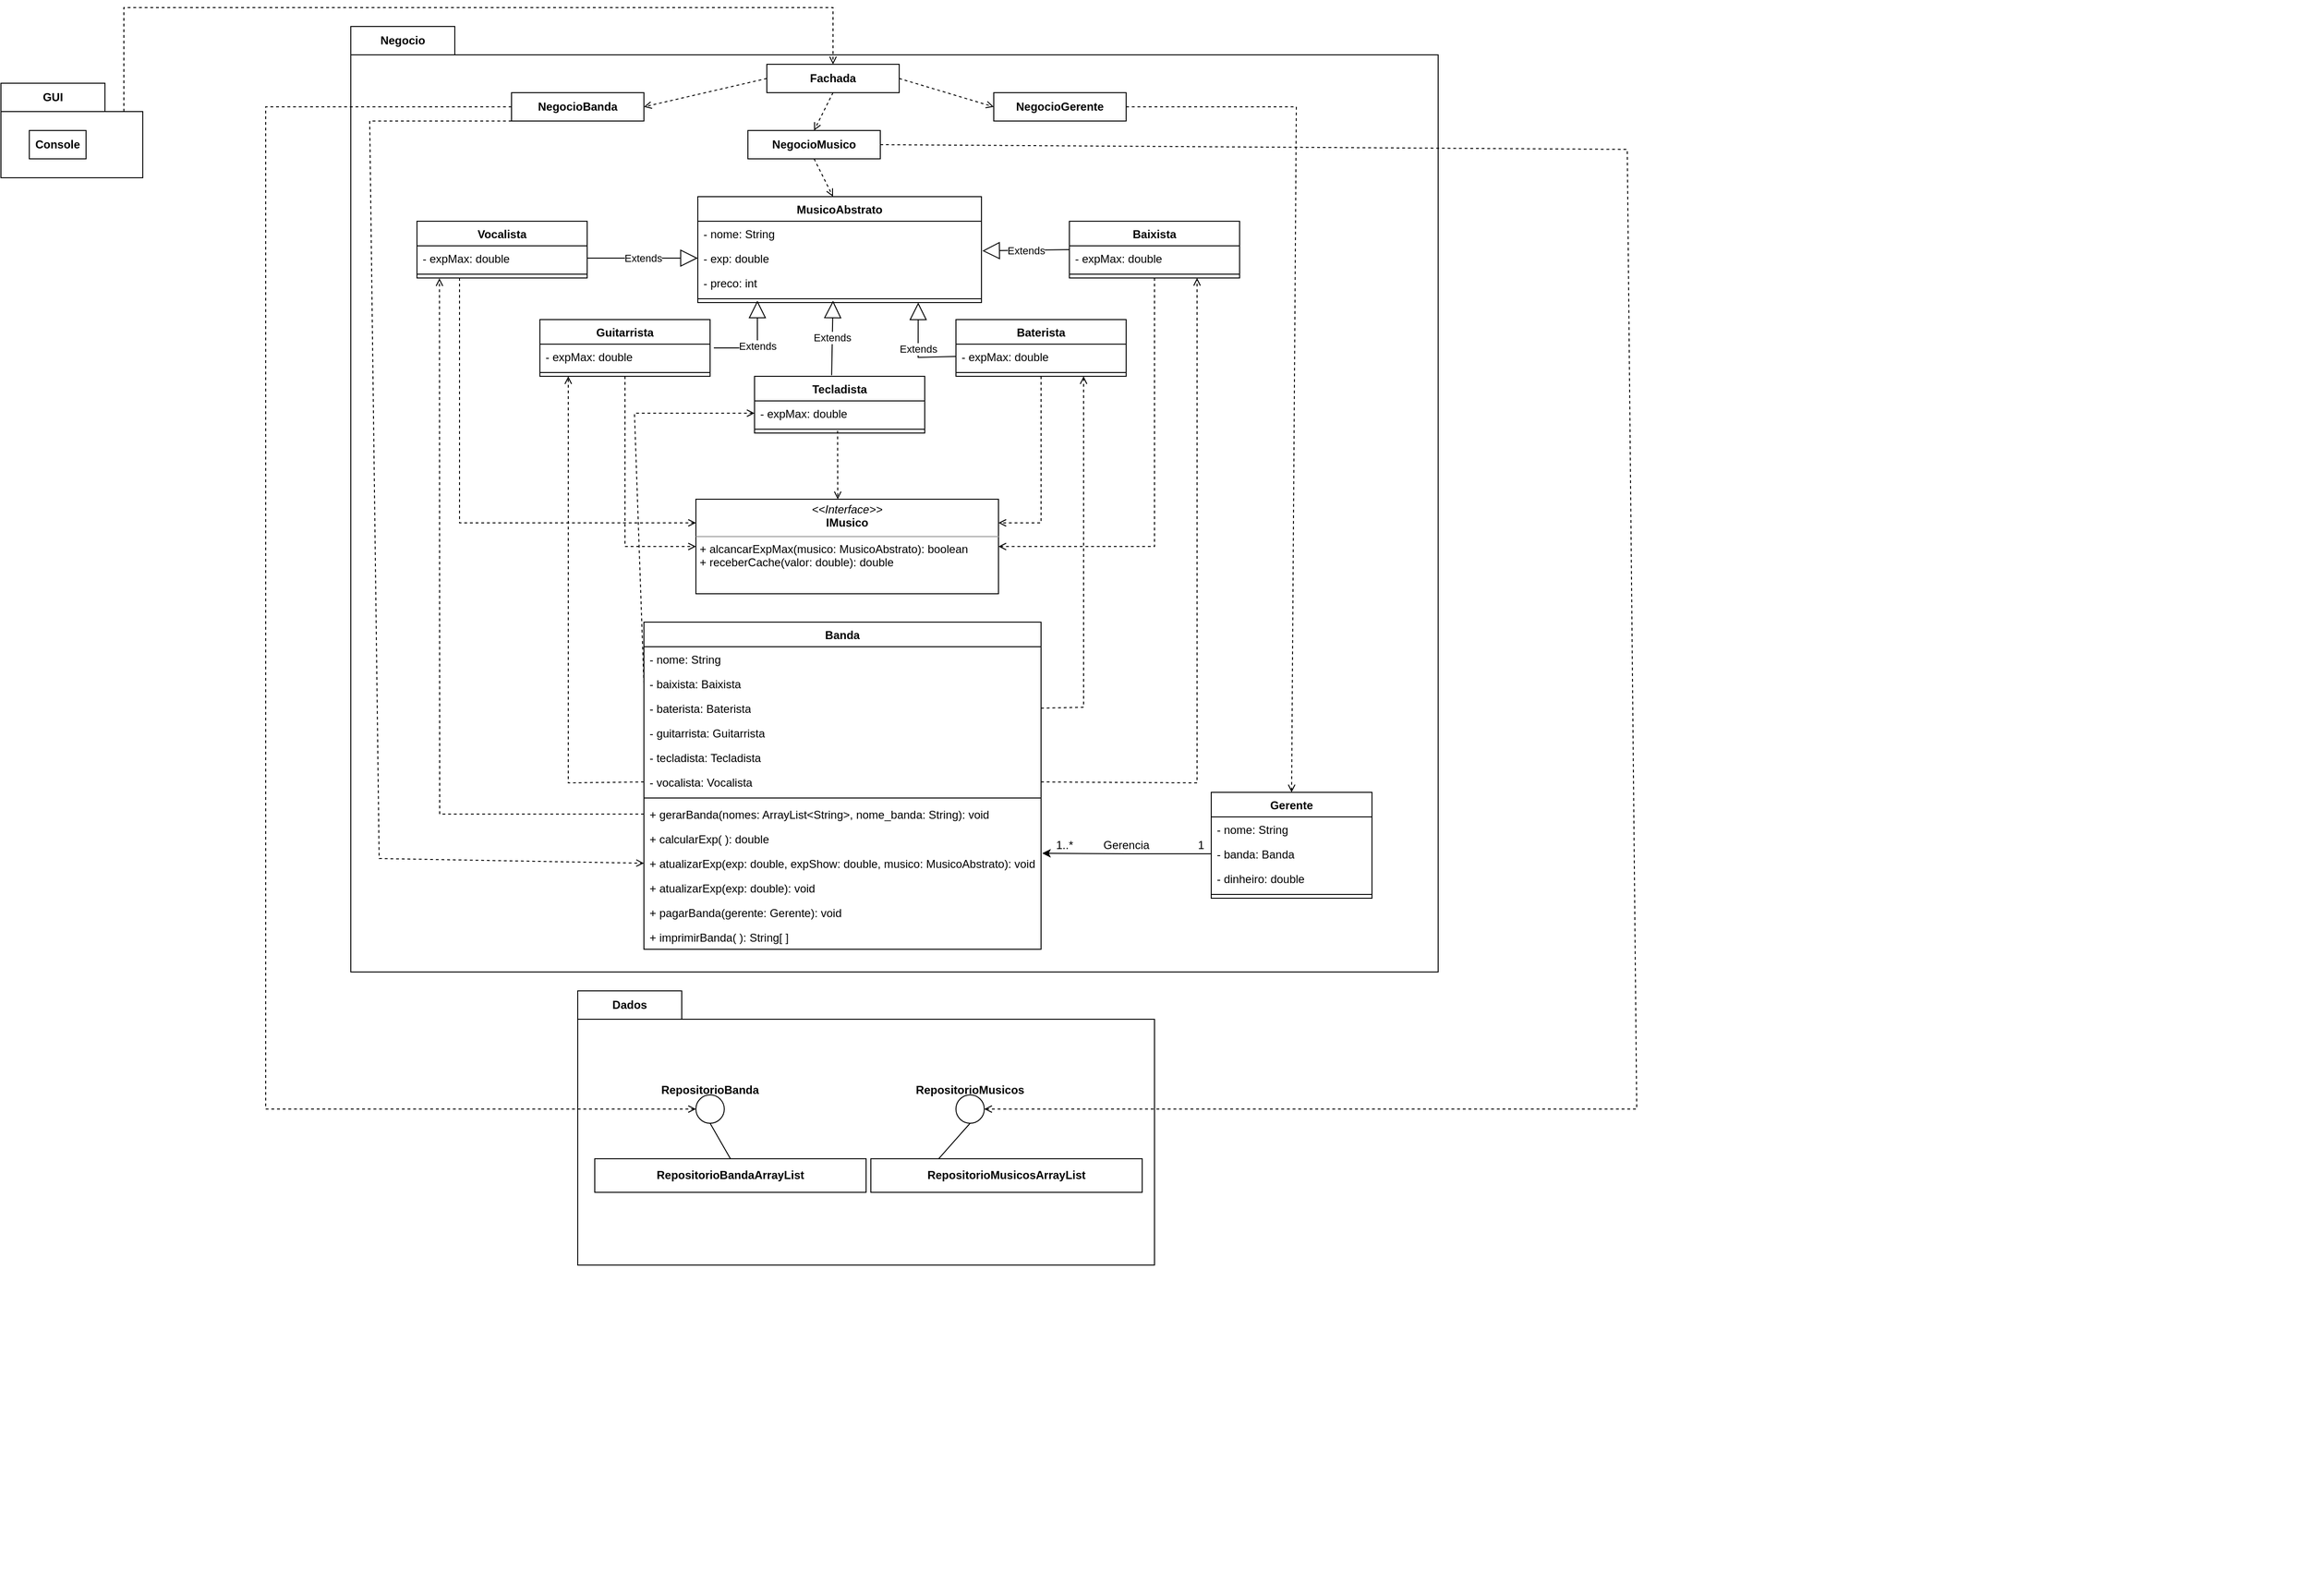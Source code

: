 <mxfile version="21.3.8" type="github">
  <diagram id="C5RBs43oDa-KdzZeNtuy" name="Page-1">
    <mxGraphModel dx="3703" dy="3485" grid="1" gridSize="10" guides="1" tooltips="1" connect="1" arrows="1" fold="1" page="1" pageScale="1" pageWidth="827" pageHeight="1169" math="0" shadow="0">
      <root>
        <mxCell id="WIyWlLk6GJQsqaUBKTNV-0" />
        <mxCell id="WIyWlLk6GJQsqaUBKTNV-1" parent="WIyWlLk6GJQsqaUBKTNV-0" />
        <mxCell id="1obgOibWWzwRihmE5DP7-78" value="Negocio" style="shape=folder;fontStyle=1;tabWidth=110;tabHeight=30;tabPosition=left;html=1;boundedLbl=1;labelInHeader=1;container=1;collapsible=0;whiteSpace=wrap;" vertex="1" parent="WIyWlLk6GJQsqaUBKTNV-1">
          <mxGeometry x="-890" y="-1300" width="1150" height="1000" as="geometry" />
        </mxCell>
        <mxCell id="1obgOibWWzwRihmE5DP7-79" value="" style="html=1;strokeColor=none;resizeWidth=1;resizeHeight=1;fillColor=none;part=1;connectable=0;allowArrows=0;deletable=0;whiteSpace=wrap;" vertex="1" parent="1obgOibWWzwRihmE5DP7-78">
          <mxGeometry width="1150" height="700" relative="1" as="geometry">
            <mxPoint y="30" as="offset" />
          </mxGeometry>
        </mxCell>
        <mxCell id="1obgOibWWzwRihmE5DP7-82" value="NegocioMusico" style="fontStyle=1;whiteSpace=wrap;html=1;" vertex="1" parent="1obgOibWWzwRihmE5DP7-78">
          <mxGeometry x="420" y="110" width="140" height="30" as="geometry" />
        </mxCell>
        <mxCell id="1obgOibWWzwRihmE5DP7-83" value="NegocioGerente" style="fontStyle=1;whiteSpace=wrap;html=1;" vertex="1" parent="1obgOibWWzwRihmE5DP7-78">
          <mxGeometry x="680" y="70" width="140" height="30" as="geometry" />
        </mxCell>
        <mxCell id="1obgOibWWzwRihmE5DP7-81" value="NegocioBanda" style="fontStyle=1;whiteSpace=wrap;html=1;" vertex="1" parent="1obgOibWWzwRihmE5DP7-78">
          <mxGeometry x="170" y="70" width="140" height="30" as="geometry" />
        </mxCell>
        <mxCell id="1obgOibWWzwRihmE5DP7-0" value="MusicoAbstrato" style="swimlane;fontStyle=1;align=center;verticalAlign=top;childLayout=stackLayout;horizontal=1;startSize=26;horizontalStack=0;resizeParent=1;resizeParentMax=0;resizeLast=0;collapsible=1;marginBottom=0;whiteSpace=wrap;html=1;shadow=0;" vertex="1" parent="WIyWlLk6GJQsqaUBKTNV-1">
          <mxGeometry x="-523" y="-1120" width="300" height="112" as="geometry">
            <mxRectangle x="-572" y="-1140" width="318" height="30" as="alternateBounds" />
          </mxGeometry>
        </mxCell>
        <mxCell id="1obgOibWWzwRihmE5DP7-1" value="- nome: String" style="text;strokeColor=none;fillColor=none;align=left;verticalAlign=top;spacingLeft=4;spacingRight=4;overflow=hidden;rotatable=0;points=[[0,0.5],[1,0.5]];portConstraint=eastwest;whiteSpace=wrap;html=1;" vertex="1" parent="1obgOibWWzwRihmE5DP7-0">
          <mxGeometry y="26" width="300" height="26" as="geometry" />
        </mxCell>
        <mxCell id="1obgOibWWzwRihmE5DP7-2" value="- exp: double" style="text;strokeColor=none;fillColor=none;align=left;verticalAlign=top;spacingLeft=4;spacingRight=4;overflow=hidden;rotatable=0;points=[[0,0.5],[1,0.5]];portConstraint=eastwest;whiteSpace=wrap;html=1;" vertex="1" parent="1obgOibWWzwRihmE5DP7-0">
          <mxGeometry y="52" width="300" height="26" as="geometry" />
        </mxCell>
        <mxCell id="1obgOibWWzwRihmE5DP7-3" value="- preco: int" style="text;strokeColor=none;fillColor=none;align=left;verticalAlign=top;spacingLeft=4;spacingRight=4;overflow=hidden;rotatable=0;points=[[0,0.5],[1,0.5]];portConstraint=eastwest;whiteSpace=wrap;html=1;" vertex="1" parent="1obgOibWWzwRihmE5DP7-0">
          <mxGeometry y="78" width="300" height="26" as="geometry" />
        </mxCell>
        <mxCell id="1obgOibWWzwRihmE5DP7-4" value="" style="line;strokeWidth=1;fillColor=none;align=left;verticalAlign=middle;spacingTop=-1;spacingLeft=3;spacingRight=3;rotatable=0;labelPosition=right;points=[];portConstraint=eastwest;strokeColor=inherit;" vertex="1" parent="1obgOibWWzwRihmE5DP7-0">
          <mxGeometry y="104" width="300" height="8" as="geometry" />
        </mxCell>
        <mxCell id="1obgOibWWzwRihmE5DP7-5" value="Tecladista" style="swimlane;fontStyle=1;align=center;verticalAlign=top;childLayout=stackLayout;horizontal=1;startSize=26;horizontalStack=0;resizeParent=1;resizeParentMax=0;resizeLast=0;collapsible=1;marginBottom=0;whiteSpace=wrap;html=1;" vertex="1" parent="WIyWlLk6GJQsqaUBKTNV-1">
          <mxGeometry x="-463" y="-930" width="180" height="60" as="geometry">
            <mxRectangle x="-760" y="-840" width="90" height="30" as="alternateBounds" />
          </mxGeometry>
        </mxCell>
        <mxCell id="1obgOibWWzwRihmE5DP7-6" value="- expMax: double" style="text;strokeColor=none;fillColor=none;align=left;verticalAlign=top;spacingLeft=4;spacingRight=4;overflow=hidden;rotatable=0;points=[[0,0.5],[1,0.5]];portConstraint=eastwest;whiteSpace=wrap;html=1;" vertex="1" parent="1obgOibWWzwRihmE5DP7-5">
          <mxGeometry y="26" width="180" height="26" as="geometry" />
        </mxCell>
        <mxCell id="1obgOibWWzwRihmE5DP7-7" value="" style="line;strokeWidth=1;fillColor=none;align=left;verticalAlign=middle;spacingTop=-1;spacingLeft=3;spacingRight=3;rotatable=0;labelPosition=right;points=[];portConstraint=eastwest;strokeColor=inherit;" vertex="1" parent="1obgOibWWzwRihmE5DP7-5">
          <mxGeometry y="52" width="180" height="8" as="geometry" />
        </mxCell>
        <mxCell id="1obgOibWWzwRihmE5DP7-8" value="Guitarrista" style="swimlane;fontStyle=1;align=center;verticalAlign=top;childLayout=stackLayout;horizontal=1;startSize=26;horizontalStack=0;resizeParent=1;resizeParentMax=0;resizeLast=0;collapsible=1;marginBottom=0;whiteSpace=wrap;html=1;" vertex="1" parent="WIyWlLk6GJQsqaUBKTNV-1">
          <mxGeometry x="-690" y="-990" width="180" height="60" as="geometry">
            <mxRectangle x="-413" y="-830" width="90" height="30" as="alternateBounds" />
          </mxGeometry>
        </mxCell>
        <mxCell id="1obgOibWWzwRihmE5DP7-9" value="- expMax: double" style="text;strokeColor=none;fillColor=none;align=left;verticalAlign=top;spacingLeft=4;spacingRight=4;overflow=hidden;rotatable=0;points=[[0,0.5],[1,0.5]];portConstraint=eastwest;whiteSpace=wrap;html=1;" vertex="1" parent="1obgOibWWzwRihmE5DP7-8">
          <mxGeometry y="26" width="180" height="26" as="geometry" />
        </mxCell>
        <mxCell id="1obgOibWWzwRihmE5DP7-10" value="" style="line;strokeWidth=1;fillColor=none;align=left;verticalAlign=middle;spacingTop=-1;spacingLeft=3;spacingRight=3;rotatable=0;labelPosition=right;points=[];portConstraint=eastwest;strokeColor=inherit;" vertex="1" parent="1obgOibWWzwRihmE5DP7-8">
          <mxGeometry y="52" width="180" height="8" as="geometry" />
        </mxCell>
        <mxCell id="1obgOibWWzwRihmE5DP7-11" value="Baterista" style="swimlane;fontStyle=1;align=center;verticalAlign=top;childLayout=stackLayout;horizontal=1;startSize=26;horizontalStack=0;resizeParent=1;resizeParentMax=0;resizeLast=0;collapsible=1;marginBottom=0;whiteSpace=wrap;html=1;" vertex="1" parent="WIyWlLk6GJQsqaUBKTNV-1">
          <mxGeometry x="-250" y="-990" width="180" height="60" as="geometry">
            <mxRectangle x="-103" y="-1000" width="90" height="30" as="alternateBounds" />
          </mxGeometry>
        </mxCell>
        <mxCell id="1obgOibWWzwRihmE5DP7-12" value="- expMax: double" style="text;strokeColor=none;fillColor=none;align=left;verticalAlign=top;spacingLeft=4;spacingRight=4;overflow=hidden;rotatable=0;points=[[0,0.5],[1,0.5]];portConstraint=eastwest;whiteSpace=wrap;html=1;" vertex="1" parent="1obgOibWWzwRihmE5DP7-11">
          <mxGeometry y="26" width="180" height="26" as="geometry" />
        </mxCell>
        <mxCell id="1obgOibWWzwRihmE5DP7-13" value="" style="line;strokeWidth=1;fillColor=none;align=left;verticalAlign=middle;spacingTop=-1;spacingLeft=3;spacingRight=3;rotatable=0;labelPosition=right;points=[];portConstraint=eastwest;strokeColor=inherit;" vertex="1" parent="1obgOibWWzwRihmE5DP7-11">
          <mxGeometry y="52" width="180" height="8" as="geometry" />
        </mxCell>
        <mxCell id="1obgOibWWzwRihmE5DP7-14" value="Vocalista" style="swimlane;fontStyle=1;align=center;verticalAlign=top;childLayout=stackLayout;horizontal=1;startSize=26;horizontalStack=0;resizeParent=1;resizeParentMax=0;resizeLast=0;collapsible=1;marginBottom=0;whiteSpace=wrap;html=1;" vertex="1" parent="WIyWlLk6GJQsqaUBKTNV-1">
          <mxGeometry x="-820" y="-1094" width="180" height="60" as="geometry">
            <mxRectangle x="-568" y="-730" width="90" height="30" as="alternateBounds" />
          </mxGeometry>
        </mxCell>
        <mxCell id="1obgOibWWzwRihmE5DP7-15" value="- expMax: double" style="text;strokeColor=none;fillColor=none;align=left;verticalAlign=top;spacingLeft=4;spacingRight=4;overflow=hidden;rotatable=0;points=[[0,0.5],[1,0.5]];portConstraint=eastwest;whiteSpace=wrap;html=1;" vertex="1" parent="1obgOibWWzwRihmE5DP7-14">
          <mxGeometry y="26" width="180" height="26" as="geometry" />
        </mxCell>
        <mxCell id="1obgOibWWzwRihmE5DP7-16" value="" style="line;strokeWidth=1;fillColor=none;align=left;verticalAlign=middle;spacingTop=-1;spacingLeft=3;spacingRight=3;rotatable=0;labelPosition=right;points=[];portConstraint=eastwest;strokeColor=inherit;" vertex="1" parent="1obgOibWWzwRihmE5DP7-14">
          <mxGeometry y="52" width="180" height="8" as="geometry" />
        </mxCell>
        <mxCell id="1obgOibWWzwRihmE5DP7-17" value="Baixista" style="swimlane;fontStyle=1;align=center;verticalAlign=top;childLayout=stackLayout;horizontal=1;startSize=26;horizontalStack=0;resizeParent=1;resizeParentMax=0;resizeLast=0;collapsible=1;marginBottom=0;whiteSpace=wrap;html=1;" vertex="1" parent="WIyWlLk6GJQsqaUBKTNV-1">
          <mxGeometry x="-130" y="-1094" width="180" height="60" as="geometry">
            <mxRectangle x="-140" y="-1080" width="90" height="30" as="alternateBounds" />
          </mxGeometry>
        </mxCell>
        <mxCell id="1obgOibWWzwRihmE5DP7-18" value="- expMax: double" style="text;strokeColor=none;fillColor=none;align=left;verticalAlign=top;spacingLeft=4;spacingRight=4;overflow=hidden;rotatable=0;points=[[0,0.5],[1,0.5]];portConstraint=eastwest;whiteSpace=wrap;html=1;" vertex="1" parent="1obgOibWWzwRihmE5DP7-17">
          <mxGeometry y="26" width="180" height="26" as="geometry" />
        </mxCell>
        <mxCell id="1obgOibWWzwRihmE5DP7-19" value="" style="line;strokeWidth=1;fillColor=none;align=left;verticalAlign=middle;spacingTop=-1;spacingLeft=3;spacingRight=3;rotatable=0;labelPosition=right;points=[];portConstraint=eastwest;strokeColor=inherit;" vertex="1" parent="1obgOibWWzwRihmE5DP7-17">
          <mxGeometry y="52" width="180" height="8" as="geometry" />
        </mxCell>
        <mxCell id="1obgOibWWzwRihmE5DP7-20" value="Banda" style="swimlane;fontStyle=1;align=center;verticalAlign=top;childLayout=stackLayout;horizontal=1;startSize=26;horizontalStack=0;resizeParent=1;resizeParentMax=0;resizeLast=0;collapsible=1;marginBottom=0;whiteSpace=wrap;html=1;" vertex="1" parent="WIyWlLk6GJQsqaUBKTNV-1">
          <mxGeometry x="-580" y="-670" width="420" height="346" as="geometry">
            <mxRectangle x="-1210" y="-490" width="140" height="30" as="alternateBounds" />
          </mxGeometry>
        </mxCell>
        <mxCell id="1obgOibWWzwRihmE5DP7-21" value="- nome: String" style="text;strokeColor=none;fillColor=none;align=left;verticalAlign=top;spacingLeft=4;spacingRight=4;overflow=hidden;rotatable=0;points=[[0,0.5],[1,0.5]];portConstraint=eastwest;whiteSpace=wrap;html=1;" vertex="1" parent="1obgOibWWzwRihmE5DP7-20">
          <mxGeometry y="26" width="420" height="26" as="geometry" />
        </mxCell>
        <mxCell id="1obgOibWWzwRihmE5DP7-22" value="- baixista: Baixista" style="text;strokeColor=none;fillColor=none;align=left;verticalAlign=top;spacingLeft=4;spacingRight=4;overflow=hidden;rotatable=0;points=[[0,0.5],[1,0.5]];portConstraint=eastwest;whiteSpace=wrap;html=1;" vertex="1" parent="1obgOibWWzwRihmE5DP7-20">
          <mxGeometry y="52" width="420" height="26" as="geometry" />
        </mxCell>
        <mxCell id="1obgOibWWzwRihmE5DP7-23" value="- baterista: Baterista" style="text;strokeColor=none;fillColor=none;align=left;verticalAlign=top;spacingLeft=4;spacingRight=4;overflow=hidden;rotatable=0;points=[[0,0.5],[1,0.5]];portConstraint=eastwest;whiteSpace=wrap;html=1;" vertex="1" parent="1obgOibWWzwRihmE5DP7-20">
          <mxGeometry y="78" width="420" height="26" as="geometry" />
        </mxCell>
        <mxCell id="1obgOibWWzwRihmE5DP7-24" value="- guitarrista: Guitarrista" style="text;strokeColor=none;fillColor=none;align=left;verticalAlign=top;spacingLeft=4;spacingRight=4;overflow=hidden;rotatable=0;points=[[0,0.5],[1,0.5]];portConstraint=eastwest;whiteSpace=wrap;html=1;" vertex="1" parent="1obgOibWWzwRihmE5DP7-20">
          <mxGeometry y="104" width="420" height="26" as="geometry" />
        </mxCell>
        <mxCell id="1obgOibWWzwRihmE5DP7-25" value="- tecladista: Tecladista" style="text;strokeColor=none;fillColor=none;align=left;verticalAlign=top;spacingLeft=4;spacingRight=4;overflow=hidden;rotatable=0;points=[[0,0.5],[1,0.5]];portConstraint=eastwest;whiteSpace=wrap;html=1;" vertex="1" parent="1obgOibWWzwRihmE5DP7-20">
          <mxGeometry y="130" width="420" height="26" as="geometry" />
        </mxCell>
        <mxCell id="1obgOibWWzwRihmE5DP7-26" value="- vocalista: Vocalista" style="text;strokeColor=none;fillColor=none;align=left;verticalAlign=top;spacingLeft=4;spacingRight=4;overflow=hidden;rotatable=0;points=[[0,0.5],[1,0.5]];portConstraint=eastwest;whiteSpace=wrap;html=1;" vertex="1" parent="1obgOibWWzwRihmE5DP7-20">
          <mxGeometry y="156" width="420" height="26" as="geometry" />
        </mxCell>
        <mxCell id="1obgOibWWzwRihmE5DP7-27" value="" style="line;strokeWidth=1;fillColor=none;align=left;verticalAlign=middle;spacingTop=-1;spacingLeft=3;spacingRight=3;rotatable=0;labelPosition=right;points=[];portConstraint=eastwest;strokeColor=inherit;" vertex="1" parent="1obgOibWWzwRihmE5DP7-20">
          <mxGeometry y="182" width="420" height="8" as="geometry" />
        </mxCell>
        <mxCell id="1obgOibWWzwRihmE5DP7-28" value="+ gerarBanda(nomes: ArrayList&amp;lt;String&amp;gt;, nome_banda: String): void" style="text;strokeColor=none;fillColor=none;align=left;verticalAlign=top;spacingLeft=4;spacingRight=4;overflow=hidden;rotatable=0;points=[[0,0.5],[1,0.5]];portConstraint=eastwest;whiteSpace=wrap;html=1;shadow=1;" vertex="1" parent="1obgOibWWzwRihmE5DP7-20">
          <mxGeometry y="190" width="420" height="26" as="geometry" />
        </mxCell>
        <mxCell id="1obgOibWWzwRihmE5DP7-29" value="+ calcularExp( ): double" style="text;strokeColor=none;fillColor=none;align=left;verticalAlign=top;spacingLeft=4;spacingRight=4;overflow=hidden;rotatable=0;points=[[0,0.5],[1,0.5]];portConstraint=eastwest;whiteSpace=wrap;html=1;shadow=1;" vertex="1" parent="1obgOibWWzwRihmE5DP7-20">
          <mxGeometry y="216" width="420" height="26" as="geometry" />
        </mxCell>
        <mxCell id="1obgOibWWzwRihmE5DP7-30" value="+ atualizarExp(exp: double, expShow: double, musico: MusicoAbstrato): void" style="text;strokeColor=none;fillColor=none;align=left;verticalAlign=top;spacingLeft=4;spacingRight=4;overflow=hidden;rotatable=0;points=[[0,0.5],[1,0.5]];portConstraint=eastwest;whiteSpace=wrap;html=1;shadow=1;" vertex="1" parent="1obgOibWWzwRihmE5DP7-20">
          <mxGeometry y="242" width="420" height="26" as="geometry" />
        </mxCell>
        <mxCell id="1obgOibWWzwRihmE5DP7-31" value="+ atualizarExp(exp: double): void" style="text;strokeColor=none;fillColor=none;align=left;verticalAlign=top;spacingLeft=4;spacingRight=4;overflow=hidden;rotatable=0;points=[[0,0.5],[1,0.5]];portConstraint=eastwest;whiteSpace=wrap;html=1;shadow=1;" vertex="1" parent="1obgOibWWzwRihmE5DP7-20">
          <mxGeometry y="268" width="420" height="26" as="geometry" />
        </mxCell>
        <mxCell id="1obgOibWWzwRihmE5DP7-32" value="+ pagarBanda(gerente: Gerente): void" style="text;strokeColor=none;fillColor=none;align=left;verticalAlign=top;spacingLeft=4;spacingRight=4;overflow=hidden;rotatable=0;points=[[0,0.5],[1,0.5]];portConstraint=eastwest;whiteSpace=wrap;html=1;shadow=1;" vertex="1" parent="1obgOibWWzwRihmE5DP7-20">
          <mxGeometry y="294" width="420" height="26" as="geometry" />
        </mxCell>
        <mxCell id="1obgOibWWzwRihmE5DP7-33" value="+ imprimirBanda( ): String[ ]" style="text;strokeColor=none;fillColor=none;align=left;verticalAlign=top;spacingLeft=4;spacingRight=4;overflow=hidden;rotatable=0;points=[[0,0.5],[1,0.5]];portConstraint=eastwest;whiteSpace=wrap;html=1;shadow=1;" vertex="1" parent="1obgOibWWzwRihmE5DP7-20">
          <mxGeometry y="320" width="420" height="26" as="geometry" />
        </mxCell>
        <mxCell id="1obgOibWWzwRihmE5DP7-34" value="Gerente" style="swimlane;fontStyle=1;align=center;verticalAlign=top;childLayout=stackLayout;horizontal=1;startSize=26;horizontalStack=0;resizeParent=1;resizeParentMax=0;resizeLast=0;collapsible=1;marginBottom=0;whiteSpace=wrap;html=1;" vertex="1" parent="WIyWlLk6GJQsqaUBKTNV-1">
          <mxGeometry x="20" y="-490" width="170" height="112" as="geometry">
            <mxRectangle x="-1210" y="-490" width="140" height="30" as="alternateBounds" />
          </mxGeometry>
        </mxCell>
        <mxCell id="1obgOibWWzwRihmE5DP7-35" value="- nome: String" style="text;strokeColor=none;fillColor=none;align=left;verticalAlign=top;spacingLeft=4;spacingRight=4;overflow=hidden;rotatable=0;points=[[0,0.5],[1,0.5]];portConstraint=eastwest;whiteSpace=wrap;html=1;" vertex="1" parent="1obgOibWWzwRihmE5DP7-34">
          <mxGeometry y="26" width="170" height="26" as="geometry" />
        </mxCell>
        <mxCell id="1obgOibWWzwRihmE5DP7-36" value="- banda: Banda" style="text;strokeColor=none;fillColor=none;align=left;verticalAlign=top;spacingLeft=4;spacingRight=4;overflow=hidden;rotatable=0;points=[[0,0.5],[1,0.5]];portConstraint=eastwest;whiteSpace=wrap;html=1;" vertex="1" parent="1obgOibWWzwRihmE5DP7-34">
          <mxGeometry y="52" width="170" height="26" as="geometry" />
        </mxCell>
        <mxCell id="1obgOibWWzwRihmE5DP7-37" value="- dinheiro: double" style="text;strokeColor=none;fillColor=none;align=left;verticalAlign=top;spacingLeft=4;spacingRight=4;overflow=hidden;rotatable=0;points=[[0,0.5],[1,0.5]];portConstraint=eastwest;whiteSpace=wrap;html=1;" vertex="1" parent="1obgOibWWzwRihmE5DP7-34">
          <mxGeometry y="78" width="170" height="26" as="geometry" />
        </mxCell>
        <mxCell id="1obgOibWWzwRihmE5DP7-38" value="" style="line;strokeWidth=1;fillColor=none;align=left;verticalAlign=middle;spacingTop=-1;spacingLeft=3;spacingRight=3;rotatable=0;labelPosition=right;points=[];portConstraint=eastwest;strokeColor=inherit;" vertex="1" parent="1obgOibWWzwRihmE5DP7-34">
          <mxGeometry y="104" width="170" height="8" as="geometry" />
        </mxCell>
        <mxCell id="1obgOibWWzwRihmE5DP7-39" style="edgeStyle=orthogonalEdgeStyle;rounded=0;orthogonalLoop=1;jettySize=auto;html=1;entryX=1.003;entryY=1.095;entryDx=0;entryDy=0;entryPerimeter=0;" edge="1" parent="WIyWlLk6GJQsqaUBKTNV-1" source="1obgOibWWzwRihmE5DP7-36" target="1obgOibWWzwRihmE5DP7-29">
          <mxGeometry relative="1" as="geometry" />
        </mxCell>
        <mxCell id="1obgOibWWzwRihmE5DP7-40" value="Gerencia" style="text;strokeColor=none;fillColor=none;align=left;verticalAlign=middle;spacingLeft=4;spacingRight=4;overflow=hidden;points=[[0,0.5],[1,0.5]];portConstraint=eastwest;rotatable=0;whiteSpace=wrap;html=1;" vertex="1" parent="WIyWlLk6GJQsqaUBKTNV-1">
          <mxGeometry x="-100" y="-449" width="80" height="30" as="geometry" />
        </mxCell>
        <mxCell id="1obgOibWWzwRihmE5DP7-41" value="1" style="text;strokeColor=none;fillColor=none;align=left;verticalAlign=middle;spacingLeft=4;spacingRight=4;overflow=hidden;points=[[0,0.5],[1,0.5]];portConstraint=eastwest;rotatable=0;whiteSpace=wrap;html=1;" vertex="1" parent="WIyWlLk6GJQsqaUBKTNV-1">
          <mxGeometry y="-449" width="80" height="30" as="geometry" />
        </mxCell>
        <mxCell id="1obgOibWWzwRihmE5DP7-42" value="1..*" style="text;strokeColor=none;fillColor=none;align=left;verticalAlign=middle;spacingLeft=4;spacingRight=4;overflow=hidden;points=[[0,0.5],[1,0.5]];portConstraint=eastwest;rotatable=0;whiteSpace=wrap;html=1;" vertex="1" parent="WIyWlLk6GJQsqaUBKTNV-1">
          <mxGeometry x="-150" y="-444" width="110" height="20" as="geometry" />
        </mxCell>
        <mxCell id="1obgOibWWzwRihmE5DP7-58" value="&lt;p style=&quot;margin:0px;margin-top:4px;text-align:center;&quot;&gt;&lt;i&gt;&amp;lt;&amp;lt;Interface&amp;gt;&amp;gt;&lt;/i&gt;&lt;br&gt;&lt;b&gt;IMusico&lt;/b&gt;&lt;/p&gt;&lt;hr size=&quot;1&quot;&gt;&lt;p style=&quot;margin:0px;margin-left:4px;&quot;&gt;+ alcancarExpMax(musico: MusicoAbstrato): boolean&lt;br&gt;+ receberCache(valor: double): double&lt;/p&gt;" style="verticalAlign=top;align=left;overflow=fill;fontSize=12;fontFamily=Helvetica;html=1;whiteSpace=wrap;" vertex="1" parent="WIyWlLk6GJQsqaUBKTNV-1">
          <mxGeometry x="-525" y="-800" width="320" height="100" as="geometry" />
        </mxCell>
        <mxCell id="1obgOibWWzwRihmE5DP7-59" value="Extends" style="endArrow=block;endSize=16;endFill=0;html=1;rounded=0;exitX=1.022;exitY=0.154;exitDx=0;exitDy=0;exitPerimeter=0;" edge="1" parent="WIyWlLk6GJQsqaUBKTNV-1" source="1obgOibWWzwRihmE5DP7-9">
          <mxGeometry width="160" relative="1" as="geometry">
            <mxPoint x="-440" y="-910" as="sourcePoint" />
            <mxPoint x="-460" y="-1010" as="targetPoint" />
            <Array as="points">
              <mxPoint x="-460" y="-960" />
            </Array>
          </mxGeometry>
        </mxCell>
        <mxCell id="1obgOibWWzwRihmE5DP7-60" value="Extends" style="endArrow=block;endSize=16;endFill=0;html=1;rounded=0;exitX=0;exitY=0.5;exitDx=0;exitDy=0;entryX=0.777;entryY=1;entryDx=0;entryDy=0;entryPerimeter=0;" edge="1" parent="WIyWlLk6GJQsqaUBKTNV-1" source="1obgOibWWzwRihmE5DP7-12" target="1obgOibWWzwRihmE5DP7-4">
          <mxGeometry width="160" relative="1" as="geometry">
            <mxPoint x="-496" y="-950" as="sourcePoint" />
            <mxPoint x="-450" y="-1000" as="targetPoint" />
            <Array as="points">
              <mxPoint x="-290" y="-950" />
            </Array>
          </mxGeometry>
        </mxCell>
        <mxCell id="1obgOibWWzwRihmE5DP7-61" value="Extends" style="endArrow=block;endSize=16;endFill=0;html=1;rounded=0;exitX=0.453;exitY=-0.019;exitDx=0;exitDy=0;exitPerimeter=0;" edge="1" parent="WIyWlLk6GJQsqaUBKTNV-1" source="1obgOibWWzwRihmE5DP7-5">
          <mxGeometry width="160" relative="1" as="geometry">
            <mxPoint x="-440" y="-970" as="sourcePoint" />
            <mxPoint x="-380" y="-1010" as="targetPoint" />
          </mxGeometry>
        </mxCell>
        <mxCell id="1obgOibWWzwRihmE5DP7-62" value="Extends" style="endArrow=block;endSize=16;endFill=0;html=1;rounded=0;exitX=0;exitY=0.5;exitDx=0;exitDy=0;entryX=1.003;entryY=0.204;entryDx=0;entryDy=0;entryPerimeter=0;" edge="1" parent="WIyWlLk6GJQsqaUBKTNV-1" source="1obgOibWWzwRihmE5DP7-17" target="1obgOibWWzwRihmE5DP7-2">
          <mxGeometry width="160" relative="1" as="geometry">
            <mxPoint x="-440" y="-970" as="sourcePoint" />
            <mxPoint x="-280" y="-970" as="targetPoint" />
          </mxGeometry>
        </mxCell>
        <mxCell id="1obgOibWWzwRihmE5DP7-63" value="Extends" style="endArrow=block;endSize=16;endFill=0;html=1;rounded=0;exitX=1;exitY=0.5;exitDx=0;exitDy=0;entryX=0;entryY=0.5;entryDx=0;entryDy=0;" edge="1" parent="WIyWlLk6GJQsqaUBKTNV-1" source="1obgOibWWzwRihmE5DP7-15" target="1obgOibWWzwRihmE5DP7-2">
          <mxGeometry width="160" relative="1" as="geometry">
            <mxPoint x="-120" y="-1054" as="sourcePoint" />
            <mxPoint x="-212" y="-1053" as="targetPoint" />
          </mxGeometry>
        </mxCell>
        <mxCell id="1obgOibWWzwRihmE5DP7-80" value="Fachada" style="fontStyle=1;whiteSpace=wrap;html=1;" vertex="1" parent="WIyWlLk6GJQsqaUBKTNV-1">
          <mxGeometry x="-450" y="-1260" width="140" height="30" as="geometry" />
        </mxCell>
        <mxCell id="1obgOibWWzwRihmE5DP7-85" value="" style="html=1;verticalAlign=bottom;labelBackgroundColor=none;endArrow=open;endFill=0;dashed=1;rounded=0;exitX=0;exitY=0.5;exitDx=0;exitDy=0;entryX=1;entryY=0.5;entryDx=0;entryDy=0;" edge="1" parent="WIyWlLk6GJQsqaUBKTNV-1" source="1obgOibWWzwRihmE5DP7-80" target="1obgOibWWzwRihmE5DP7-81">
          <mxGeometry width="160" relative="1" as="geometry">
            <mxPoint x="-670" y="-1230" as="sourcePoint" />
            <mxPoint x="-510" y="-1230" as="targetPoint" />
          </mxGeometry>
        </mxCell>
        <mxCell id="1obgOibWWzwRihmE5DP7-86" value="" style="html=1;verticalAlign=bottom;labelBackgroundColor=none;endArrow=open;endFill=0;dashed=1;rounded=0;exitX=0.488;exitY=1.215;exitDx=0;exitDy=0;exitPerimeter=0;" edge="1" parent="WIyWlLk6GJQsqaUBKTNV-1" source="1obgOibWWzwRihmE5DP7-6">
          <mxGeometry width="160" relative="1" as="geometry">
            <mxPoint x="-440" y="-1235" as="sourcePoint" />
            <mxPoint x="-375" y="-800" as="targetPoint" />
          </mxGeometry>
        </mxCell>
        <mxCell id="1obgOibWWzwRihmE5DP7-87" value="" style="html=1;verticalAlign=bottom;labelBackgroundColor=none;endArrow=open;endFill=0;dashed=1;rounded=0;exitX=0;exitY=0.5;exitDx=0;exitDy=0;entryX=0.132;entryY=1.051;entryDx=0;entryDy=0;entryPerimeter=0;" edge="1" parent="WIyWlLk6GJQsqaUBKTNV-1" source="1obgOibWWzwRihmE5DP7-28" target="1obgOibWWzwRihmE5DP7-16">
          <mxGeometry width="160" relative="1" as="geometry">
            <mxPoint x="-430" y="-1225" as="sourcePoint" />
            <mxPoint x="-550" y="-1165" as="targetPoint" />
            <Array as="points">
              <mxPoint x="-796" y="-467" />
            </Array>
          </mxGeometry>
        </mxCell>
        <mxCell id="1obgOibWWzwRihmE5DP7-88" value="" style="html=1;verticalAlign=bottom;labelBackgroundColor=none;endArrow=open;endFill=0;dashed=1;rounded=0;exitX=0.5;exitY=1;exitDx=0;exitDy=0;entryX=0.5;entryY=0;entryDx=0;entryDy=0;" edge="1" parent="WIyWlLk6GJQsqaUBKTNV-1" source="1obgOibWWzwRihmE5DP7-80" target="1obgOibWWzwRihmE5DP7-82">
          <mxGeometry width="160" relative="1" as="geometry">
            <mxPoint x="-420" y="-1215" as="sourcePoint" />
            <mxPoint x="-540" y="-1155" as="targetPoint" />
          </mxGeometry>
        </mxCell>
        <mxCell id="1obgOibWWzwRihmE5DP7-91" value="" style="html=1;verticalAlign=bottom;labelBackgroundColor=none;endArrow=open;endFill=0;dashed=1;rounded=0;exitX=1;exitY=0.5;exitDx=0;exitDy=0;entryX=0;entryY=0.5;entryDx=0;entryDy=0;" edge="1" parent="WIyWlLk6GJQsqaUBKTNV-1" source="1obgOibWWzwRihmE5DP7-80" target="1obgOibWWzwRihmE5DP7-83">
          <mxGeometry width="160" relative="1" as="geometry">
            <mxPoint x="-370" y="-1220" as="sourcePoint" />
            <mxPoint x="-370" y="-1180" as="targetPoint" />
          </mxGeometry>
        </mxCell>
        <mxCell id="1obgOibWWzwRihmE5DP7-92" value="" style="html=1;verticalAlign=bottom;labelBackgroundColor=none;endArrow=open;endFill=0;dashed=1;rounded=0;exitX=0.5;exitY=1;exitDx=0;exitDy=0;" edge="1" parent="WIyWlLk6GJQsqaUBKTNV-1" source="1obgOibWWzwRihmE5DP7-82">
          <mxGeometry width="160" relative="1" as="geometry">
            <mxPoint x="-360" y="-1210" as="sourcePoint" />
            <mxPoint x="-380" y="-1120" as="targetPoint" />
          </mxGeometry>
        </mxCell>
        <mxCell id="1obgOibWWzwRihmE5DP7-93" value="" style="html=1;verticalAlign=bottom;labelBackgroundColor=none;endArrow=open;endFill=0;dashed=1;rounded=0;exitX=0;exitY=0.5;exitDx=0;exitDy=0;" edge="1" parent="WIyWlLk6GJQsqaUBKTNV-1" source="1obgOibWWzwRihmE5DP7-26">
          <mxGeometry width="160" relative="1" as="geometry">
            <mxPoint x="-350" y="-1200" as="sourcePoint" />
            <mxPoint x="-660" y="-930" as="targetPoint" />
            <Array as="points">
              <mxPoint x="-660" y="-500" />
            </Array>
          </mxGeometry>
        </mxCell>
        <mxCell id="1obgOibWWzwRihmE5DP7-95" value="" style="html=1;verticalAlign=bottom;labelBackgroundColor=none;endArrow=open;endFill=0;dashed=1;rounded=0;exitX=0;exitY=0.5;exitDx=0;exitDy=0;entryX=0;entryY=0.5;entryDx=0;entryDy=0;" edge="1" parent="WIyWlLk6GJQsqaUBKTNV-1" source="1obgOibWWzwRihmE5DP7-22" target="1obgOibWWzwRihmE5DP7-6">
          <mxGeometry width="160" relative="1" as="geometry">
            <mxPoint x="50" y="-890" as="sourcePoint" />
            <mxPoint x="210" y="-890" as="targetPoint" />
            <Array as="points">
              <mxPoint x="-590" y="-891" />
            </Array>
          </mxGeometry>
        </mxCell>
        <mxCell id="1obgOibWWzwRihmE5DP7-96" value="" style="html=1;verticalAlign=bottom;labelBackgroundColor=none;endArrow=open;endFill=0;dashed=1;rounded=0;exitX=1;exitY=0.5;exitDx=0;exitDy=0;entryX=0.75;entryY=1;entryDx=0;entryDy=0;" edge="1" parent="WIyWlLk6GJQsqaUBKTNV-1" source="1obgOibWWzwRihmE5DP7-23" target="1obgOibWWzwRihmE5DP7-11">
          <mxGeometry width="160" relative="1" as="geometry">
            <mxPoint x="60" y="-880" as="sourcePoint" />
            <mxPoint x="220" y="-880" as="targetPoint" />
            <Array as="points">
              <mxPoint x="-115" y="-580" />
            </Array>
          </mxGeometry>
        </mxCell>
        <mxCell id="1obgOibWWzwRihmE5DP7-97" value="" style="html=1;verticalAlign=bottom;labelBackgroundColor=none;endArrow=open;endFill=0;dashed=1;rounded=0;exitX=1;exitY=0.5;exitDx=0;exitDy=0;entryX=0.75;entryY=1;entryDx=0;entryDy=0;" edge="1" parent="WIyWlLk6GJQsqaUBKTNV-1" source="1obgOibWWzwRihmE5DP7-26" target="1obgOibWWzwRihmE5DP7-17">
          <mxGeometry width="160" relative="1" as="geometry">
            <mxPoint x="70" y="-870" as="sourcePoint" />
            <mxPoint x="230" y="-870" as="targetPoint" />
            <Array as="points">
              <mxPoint x="5" y="-500" />
            </Array>
          </mxGeometry>
        </mxCell>
        <mxCell id="1obgOibWWzwRihmE5DP7-98" value="" style="html=1;verticalAlign=bottom;labelBackgroundColor=none;endArrow=open;endFill=0;dashed=1;rounded=0;exitX=0.25;exitY=1;exitDx=0;exitDy=0;entryX=0;entryY=0.25;entryDx=0;entryDy=0;" edge="1" parent="WIyWlLk6GJQsqaUBKTNV-1" source="1obgOibWWzwRihmE5DP7-14" target="1obgOibWWzwRihmE5DP7-58">
          <mxGeometry width="160" relative="1" as="geometry">
            <mxPoint x="80" y="-860" as="sourcePoint" />
            <mxPoint x="240" y="-860" as="targetPoint" />
            <Array as="points">
              <mxPoint x="-775" y="-775" />
            </Array>
          </mxGeometry>
        </mxCell>
        <mxCell id="1obgOibWWzwRihmE5DP7-99" value="" style="html=1;verticalAlign=bottom;labelBackgroundColor=none;endArrow=open;endFill=0;dashed=1;rounded=0;exitX=0.5;exitY=1;exitDx=0;exitDy=0;entryX=0;entryY=0.5;entryDx=0;entryDy=0;" edge="1" parent="WIyWlLk6GJQsqaUBKTNV-1" source="1obgOibWWzwRihmE5DP7-8" target="1obgOibWWzwRihmE5DP7-58">
          <mxGeometry width="160" relative="1" as="geometry">
            <mxPoint x="90" y="-850" as="sourcePoint" />
            <mxPoint x="250" y="-850" as="targetPoint" />
            <Array as="points">
              <mxPoint x="-600" y="-750" />
            </Array>
          </mxGeometry>
        </mxCell>
        <mxCell id="1obgOibWWzwRihmE5DP7-100" value="" style="html=1;verticalAlign=bottom;labelBackgroundColor=none;endArrow=open;endFill=0;dashed=1;rounded=0;exitX=0.5;exitY=1;exitDx=0;exitDy=0;entryX=1;entryY=0.5;entryDx=0;entryDy=0;" edge="1" parent="WIyWlLk6GJQsqaUBKTNV-1" source="1obgOibWWzwRihmE5DP7-17" target="1obgOibWWzwRihmE5DP7-58">
          <mxGeometry width="160" relative="1" as="geometry">
            <mxPoint x="100" y="-840" as="sourcePoint" />
            <mxPoint x="260" y="-840" as="targetPoint" />
            <Array as="points">
              <mxPoint x="-40" y="-750" />
            </Array>
          </mxGeometry>
        </mxCell>
        <mxCell id="1obgOibWWzwRihmE5DP7-101" value="" style="html=1;verticalAlign=bottom;labelBackgroundColor=none;endArrow=open;endFill=0;dashed=1;rounded=0;exitX=0.5;exitY=1;exitDx=0;exitDy=0;entryX=1;entryY=0.25;entryDx=0;entryDy=0;" edge="1" parent="WIyWlLk6GJQsqaUBKTNV-1" source="1obgOibWWzwRihmE5DP7-11" target="1obgOibWWzwRihmE5DP7-58">
          <mxGeometry width="160" relative="1" as="geometry">
            <mxPoint x="110" y="-830" as="sourcePoint" />
            <mxPoint x="270" y="-830" as="targetPoint" />
            <Array as="points">
              <mxPoint x="-160" y="-775" />
            </Array>
          </mxGeometry>
        </mxCell>
        <mxCell id="1obgOibWWzwRihmE5DP7-102" value="Dados" style="shape=folder;fontStyle=1;tabWidth=110;tabHeight=30;tabPosition=left;html=1;boundedLbl=1;labelInHeader=1;container=1;collapsible=0;whiteSpace=wrap;" vertex="1" parent="WIyWlLk6GJQsqaUBKTNV-1">
          <mxGeometry x="-650" y="-280" width="610" height="290" as="geometry" />
        </mxCell>
        <mxCell id="1obgOibWWzwRihmE5DP7-103" value="" style="html=1;strokeColor=none;resizeWidth=1;resizeHeight=1;fillColor=none;part=1;connectable=0;allowArrows=0;deletable=0;whiteSpace=wrap;" vertex="1" parent="1obgOibWWzwRihmE5DP7-102">
          <mxGeometry width="1830.0" height="609" relative="1" as="geometry">
            <mxPoint y="30" as="offset" />
          </mxGeometry>
        </mxCell>
        <mxCell id="1obgOibWWzwRihmE5DP7-110" value="RepositorioMusicosArrayList" style="fontStyle=1;whiteSpace=wrap;html=1;" vertex="1" parent="1obgOibWWzwRihmE5DP7-102">
          <mxGeometry x="310.004" y="177.551" width="286.977" height="35.51" as="geometry" />
        </mxCell>
        <mxCell id="1obgOibWWzwRihmE5DP7-113" value="RepositorioBandaArrayList" style="fontStyle=1;whiteSpace=wrap;html=1;" vertex="1" parent="1obgOibWWzwRihmE5DP7-102">
          <mxGeometry x="18.023" y="177.551" width="286.977" height="35.51" as="geometry" />
        </mxCell>
        <mxCell id="1obgOibWWzwRihmE5DP7-104" value="" style="ellipse;" vertex="1" parent="WIyWlLk6GJQsqaUBKTNV-1">
          <mxGeometry x="-525" y="-170" width="30" height="30" as="geometry" />
        </mxCell>
        <mxCell id="1obgOibWWzwRihmE5DP7-105" value="&lt;b&gt;RepositorioBanda&lt;/b&gt;" style="text;html=1;strokeColor=none;fillColor=none;align=center;verticalAlign=middle;whiteSpace=wrap;rounded=0;" vertex="1" parent="WIyWlLk6GJQsqaUBKTNV-1">
          <mxGeometry x="-540" y="-190" width="60" height="30" as="geometry" />
        </mxCell>
        <mxCell id="1obgOibWWzwRihmE5DP7-108" value="&lt;b&gt;RepositorioMusicos&lt;/b&gt;" style="text;html=1;strokeColor=none;fillColor=none;align=center;verticalAlign=middle;whiteSpace=wrap;rounded=0;" vertex="1" parent="WIyWlLk6GJQsqaUBKTNV-1">
          <mxGeometry x="-265" y="-190" width="60" height="30" as="geometry" />
        </mxCell>
        <mxCell id="1obgOibWWzwRihmE5DP7-109" value="" style="ellipse;" vertex="1" parent="WIyWlLk6GJQsqaUBKTNV-1">
          <mxGeometry x="-250" y="-170" width="30" height="30" as="geometry" />
        </mxCell>
        <mxCell id="1obgOibWWzwRihmE5DP7-115" value="" style="endArrow=none;html=1;rounded=0;entryX=0.5;entryY=1;entryDx=0;entryDy=0;exitX=0.5;exitY=0;exitDx=0;exitDy=0;" edge="1" parent="WIyWlLk6GJQsqaUBKTNV-1" source="1obgOibWWzwRihmE5DP7-113" target="1obgOibWWzwRihmE5DP7-104">
          <mxGeometry width="50" height="50" relative="1" as="geometry">
            <mxPoint x="-490" y="-80" as="sourcePoint" />
            <mxPoint x="-430" y="-40" as="targetPoint" />
          </mxGeometry>
        </mxCell>
        <mxCell id="1obgOibWWzwRihmE5DP7-116" value="" style="endArrow=none;html=1;rounded=0;entryX=0.5;entryY=1;entryDx=0;entryDy=0;exitX=0.25;exitY=0;exitDx=0;exitDy=0;" edge="1" parent="WIyWlLk6GJQsqaUBKTNV-1" source="1obgOibWWzwRihmE5DP7-110" target="1obgOibWWzwRihmE5DP7-109">
          <mxGeometry width="50" height="50" relative="1" as="geometry">
            <mxPoint x="-478" y="-62" as="sourcePoint" />
            <mxPoint x="-500" y="-130" as="targetPoint" />
          </mxGeometry>
        </mxCell>
        <mxCell id="1obgOibWWzwRihmE5DP7-117" value="" style="html=1;verticalAlign=bottom;labelBackgroundColor=none;endArrow=open;endFill=0;dashed=1;rounded=0;exitX=0;exitY=0.5;exitDx=0;exitDy=0;entryX=0;entryY=0.5;entryDx=0;entryDy=0;" edge="1" parent="WIyWlLk6GJQsqaUBKTNV-1" source="1obgOibWWzwRihmE5DP7-81" target="1obgOibWWzwRihmE5DP7-104">
          <mxGeometry width="160" relative="1" as="geometry">
            <mxPoint x="-1140" y="-770" as="sourcePoint" />
            <mxPoint x="-980" y="-770" as="targetPoint" />
            <Array as="points">
              <mxPoint x="-980" y="-1215" />
              <mxPoint x="-980" y="-155" />
            </Array>
          </mxGeometry>
        </mxCell>
        <mxCell id="1obgOibWWzwRihmE5DP7-118" value="" style="html=1;verticalAlign=bottom;labelBackgroundColor=none;endArrow=open;endFill=0;dashed=1;rounded=0;exitX=1;exitY=0.5;exitDx=0;exitDy=0;entryX=1;entryY=0.5;entryDx=0;entryDy=0;" edge="1" parent="WIyWlLk6GJQsqaUBKTNV-1" source="1obgOibWWzwRihmE5DP7-82" target="1obgOibWWzwRihmE5DP7-109">
          <mxGeometry width="160" relative="1" as="geometry">
            <mxPoint x="-1130" y="-760" as="sourcePoint" />
            <mxPoint x="-970" y="-760" as="targetPoint" />
            <Array as="points">
              <mxPoint x="460" y="-1170" />
              <mxPoint x="470" y="-155" />
            </Array>
          </mxGeometry>
        </mxCell>
        <mxCell id="1obgOibWWzwRihmE5DP7-119" value="" style="html=1;verticalAlign=bottom;labelBackgroundColor=none;endArrow=open;endFill=0;dashed=1;rounded=0;exitX=0;exitY=1;exitDx=0;exitDy=0;entryX=0;entryY=0.5;entryDx=0;entryDy=0;" edge="1" parent="WIyWlLk6GJQsqaUBKTNV-1" source="1obgOibWWzwRihmE5DP7-81" target="1obgOibWWzwRihmE5DP7-30">
          <mxGeometry width="160" relative="1" as="geometry">
            <mxPoint x="-1120" y="-750" as="sourcePoint" />
            <mxPoint x="-960" y="-750" as="targetPoint" />
            <Array as="points">
              <mxPoint x="-870" y="-1200" />
              <mxPoint x="-860" y="-420" />
            </Array>
          </mxGeometry>
        </mxCell>
        <mxCell id="1obgOibWWzwRihmE5DP7-120" value="" style="html=1;verticalAlign=bottom;labelBackgroundColor=none;endArrow=open;endFill=0;dashed=1;rounded=0;exitX=1;exitY=0.5;exitDx=0;exitDy=0;entryX=0.5;entryY=0;entryDx=0;entryDy=0;" edge="1" parent="WIyWlLk6GJQsqaUBKTNV-1" source="1obgOibWWzwRihmE5DP7-83" target="1obgOibWWzwRihmE5DP7-34">
          <mxGeometry width="160" relative="1" as="geometry">
            <mxPoint x="-1110" y="-740" as="sourcePoint" />
            <mxPoint x="-950" y="-740" as="targetPoint" />
            <Array as="points">
              <mxPoint x="110" y="-1215" />
            </Array>
          </mxGeometry>
        </mxCell>
        <mxCell id="1obgOibWWzwRihmE5DP7-121" value="GUI" style="shape=folder;fontStyle=1;tabWidth=110;tabHeight=30;tabPosition=left;html=1;boundedLbl=1;labelInHeader=1;container=1;collapsible=0;whiteSpace=wrap;" vertex="1" parent="WIyWlLk6GJQsqaUBKTNV-1">
          <mxGeometry x="-1260" y="-1240" width="150" height="100" as="geometry" />
        </mxCell>
        <mxCell id="1obgOibWWzwRihmE5DP7-122" value="" style="html=1;strokeColor=none;resizeWidth=1;resizeHeight=1;fillColor=none;part=1;connectable=0;allowArrows=0;deletable=0;whiteSpace=wrap;" vertex="1" parent="1obgOibWWzwRihmE5DP7-121">
          <mxGeometry width="150" height="70" relative="1" as="geometry">
            <mxPoint y="30" as="offset" />
          </mxGeometry>
        </mxCell>
        <mxCell id="1obgOibWWzwRihmE5DP7-123" value="&lt;b&gt;Console&lt;/b&gt;" style="html=1;align=center;verticalAlign=middle;dashed=0;whiteSpace=wrap;" vertex="1" parent="1obgOibWWzwRihmE5DP7-121">
          <mxGeometry x="30" y="50" width="60" height="30" as="geometry" />
        </mxCell>
        <mxCell id="1obgOibWWzwRihmE5DP7-125" value="" style="html=1;verticalAlign=bottom;labelBackgroundColor=none;endArrow=open;endFill=0;dashed=1;rounded=0;exitX=0;exitY=0;exitDx=130;exitDy=30;exitPerimeter=0;entryX=0.5;entryY=0;entryDx=0;entryDy=0;" edge="1" parent="WIyWlLk6GJQsqaUBKTNV-1" source="1obgOibWWzwRihmE5DP7-121" target="1obgOibWWzwRihmE5DP7-80">
          <mxGeometry width="160" relative="1" as="geometry">
            <mxPoint x="-1290" y="-871.43" as="sourcePoint" />
            <mxPoint x="-1130" y="-871.43" as="targetPoint" />
            <Array as="points">
              <mxPoint x="-1130" y="-1320" />
              <mxPoint x="-380" y="-1320" />
            </Array>
          </mxGeometry>
        </mxCell>
      </root>
    </mxGraphModel>
  </diagram>
</mxfile>
